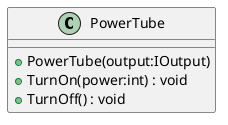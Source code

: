 @startuml
class PowerTube {
    + PowerTube(output:IOutput)
    + TurnOn(power:int) : void
    + TurnOff() : void
}
@enduml
